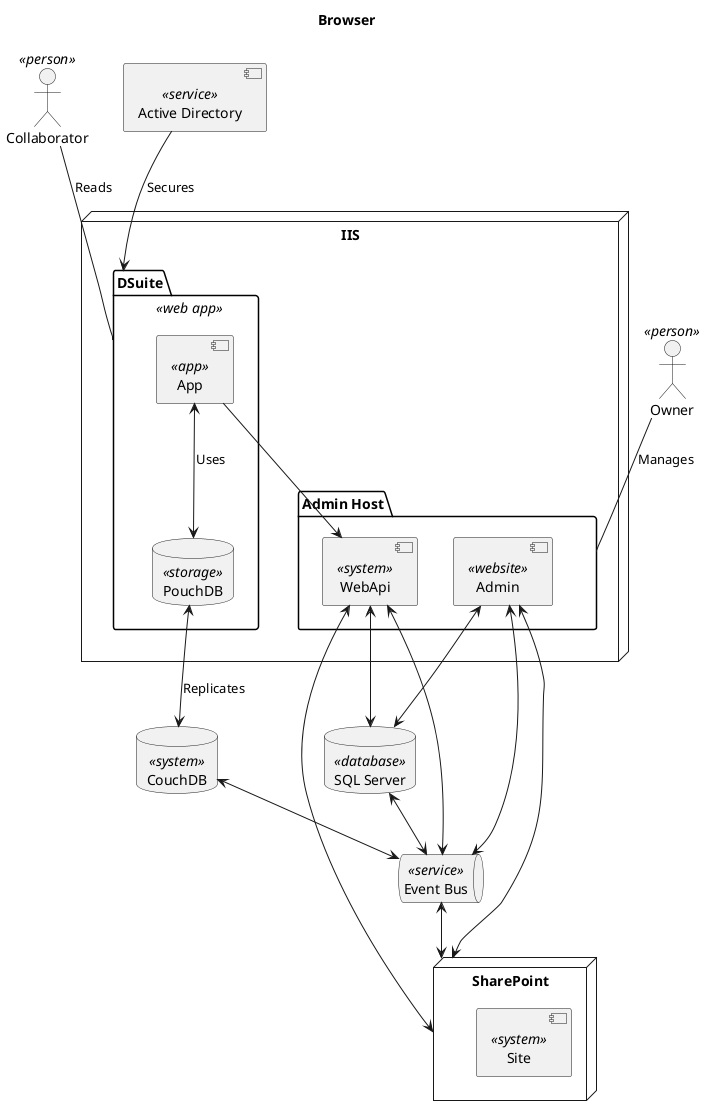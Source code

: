 @startuml

title Browser

actor :Collaborator: <<person>> as R
actor :Owner: <<person>> as O
component [Active Directory] <<service>> as AD
database "SQL Server" <<database>> as SQL
database CouchDB <<system>> as C 
queue "Event Bus" <<service>> as ESB

node SharePoint as SP {
    component [Site] <<system>>
}

node IIS {
package "DSuite" as DS <<web app>> {
    component "App" <<app>> as DSAPP
    database PouchDB <<storage>> as P
}


AD --> DS : Secures
DSAPP <--> P : Uses 
P <--> C : Replicates
R -- DS: Reads

package "Admin Host" as AH {

    component [Admin] <<website>> as AW 
    component WebApi <<system>> as WAPI 

    AW <--> SP
    AW <--> SQL
    AW <--> ESB
    
    WAPI <--> SP
    WAPI <--> SQL
    WAPI <--> ESB
    
}

ESB <-up-> SQL

DSAPP --> WAPI
O -- AH : Manages
ESB <--> SP

C <--> ESB
}
@enduml